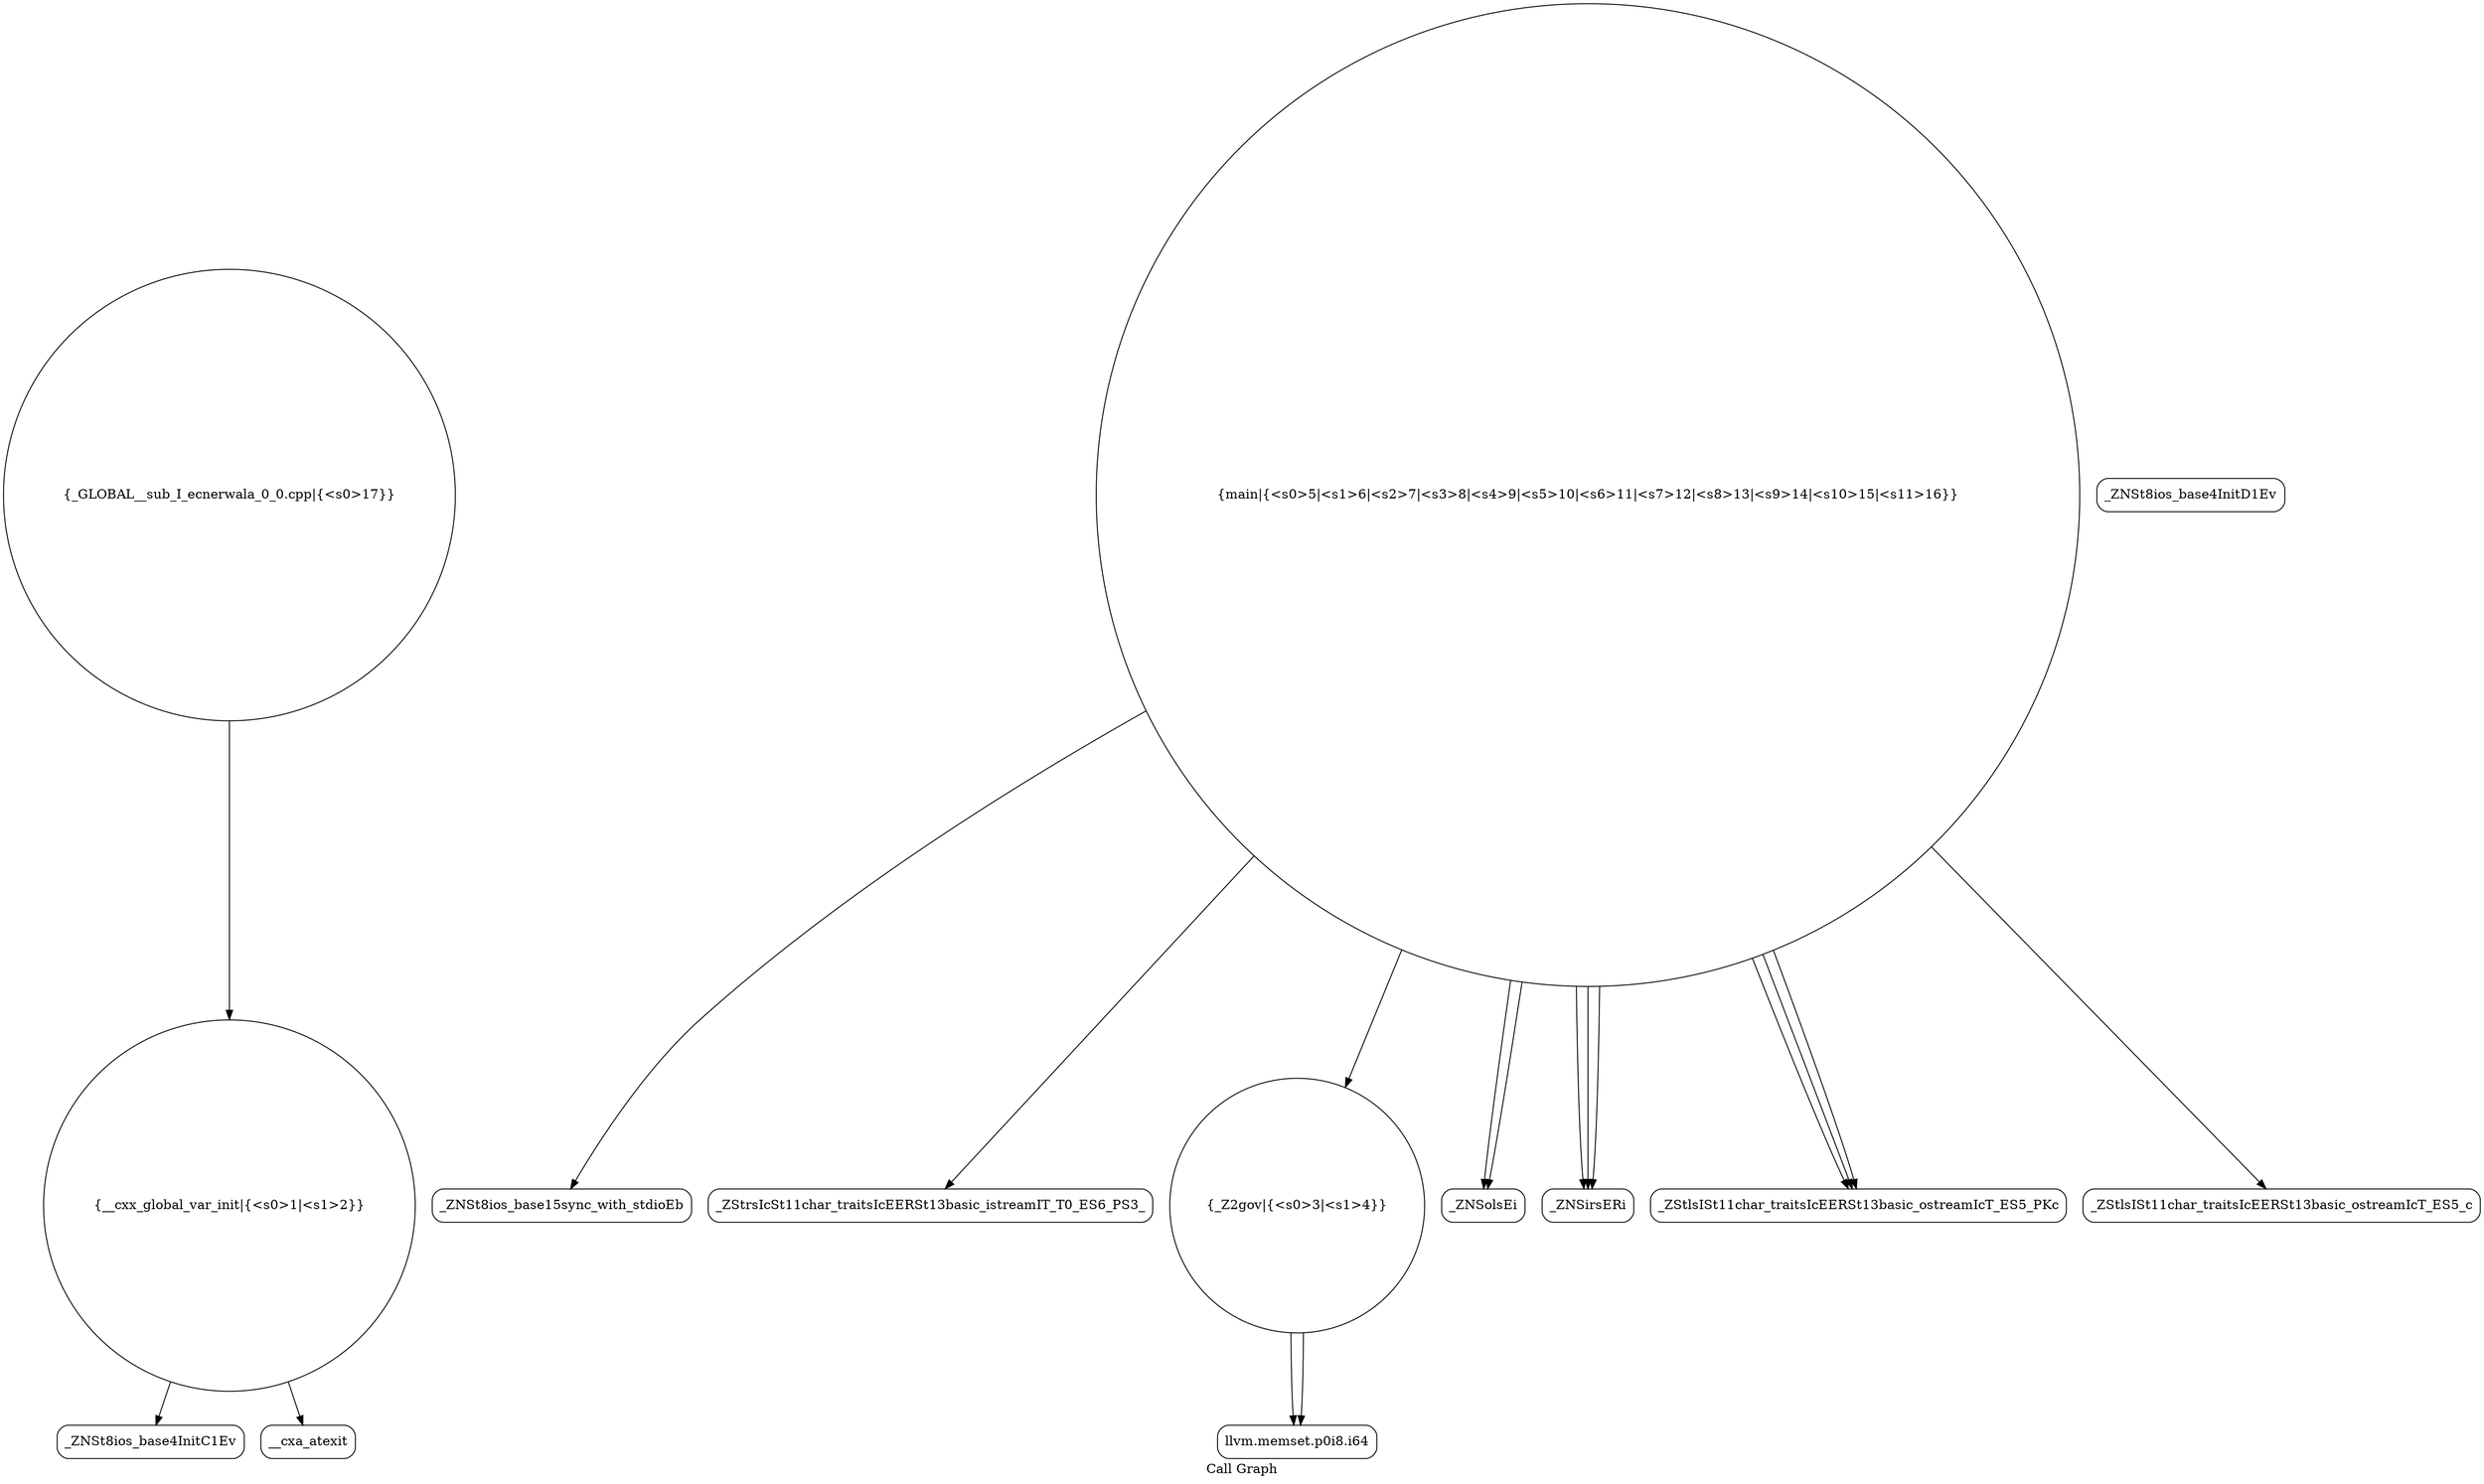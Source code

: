 digraph "Call Graph" {
	label="Call Graph";

	Node0x556d4aa69210 [shape=record,shape=circle,label="{__cxx_global_var_init|{<s0>1|<s1>2}}"];
	Node0x556d4aa69210:s0 -> Node0x556d4aa696a0[color=black];
	Node0x556d4aa69210:s1 -> Node0x556d4aa697a0[color=black];
	Node0x556d4aa699a0 [shape=record,shape=Mrecord,label="{_ZNSt8ios_base15sync_with_stdioEb}"];
	Node0x556d4aa69720 [shape=record,shape=Mrecord,label="{_ZNSt8ios_base4InitD1Ev}"];
	Node0x556d4aa69aa0 [shape=record,shape=Mrecord,label="{_ZStrsIcSt11char_traitsIcEERSt13basic_istreamIT_T0_ES6_PS3_}"];
	Node0x556d4aa69820 [shape=record,shape=circle,label="{_Z2gov|{<s0>3|<s1>4}}"];
	Node0x556d4aa69820:s0 -> Node0x556d4aa698a0[color=black];
	Node0x556d4aa69820:s1 -> Node0x556d4aa698a0[color=black];
	Node0x556d4aa69ba0 [shape=record,shape=Mrecord,label="{_ZNSolsEi}"];
	Node0x556d4aa69920 [shape=record,shape=circle,label="{main|{<s0>5|<s1>6|<s2>7|<s3>8|<s4>9|<s5>10|<s6>11|<s7>12|<s8>13|<s9>14|<s10>15|<s11>16}}"];
	Node0x556d4aa69920:s0 -> Node0x556d4aa699a0[color=black];
	Node0x556d4aa69920:s1 -> Node0x556d4aa69a20[color=black];
	Node0x556d4aa69920:s2 -> Node0x556d4aa69a20[color=black];
	Node0x556d4aa69920:s3 -> Node0x556d4aa69a20[color=black];
	Node0x556d4aa69920:s4 -> Node0x556d4aa69aa0[color=black];
	Node0x556d4aa69920:s5 -> Node0x556d4aa69820[color=black];
	Node0x556d4aa69920:s6 -> Node0x556d4aa69b20[color=black];
	Node0x556d4aa69920:s7 -> Node0x556d4aa69ba0[color=black];
	Node0x556d4aa69920:s8 -> Node0x556d4aa69b20[color=black];
	Node0x556d4aa69920:s9 -> Node0x556d4aa69b20[color=black];
	Node0x556d4aa69920:s10 -> Node0x556d4aa69ba0[color=black];
	Node0x556d4aa69920:s11 -> Node0x556d4aa69c20[color=black];
	Node0x556d4aa69ca0 [shape=record,shape=circle,label="{_GLOBAL__sub_I_ecnerwala_0_0.cpp|{<s0>17}}"];
	Node0x556d4aa69ca0:s0 -> Node0x556d4aa69210[color=black];
	Node0x556d4aa696a0 [shape=record,shape=Mrecord,label="{_ZNSt8ios_base4InitC1Ev}"];
	Node0x556d4aa69a20 [shape=record,shape=Mrecord,label="{_ZNSirsERi}"];
	Node0x556d4aa697a0 [shape=record,shape=Mrecord,label="{__cxa_atexit}"];
	Node0x556d4aa69b20 [shape=record,shape=Mrecord,label="{_ZStlsISt11char_traitsIcEERSt13basic_ostreamIcT_ES5_PKc}"];
	Node0x556d4aa698a0 [shape=record,shape=Mrecord,label="{llvm.memset.p0i8.i64}"];
	Node0x556d4aa69c20 [shape=record,shape=Mrecord,label="{_ZStlsISt11char_traitsIcEERSt13basic_ostreamIcT_ES5_c}"];
}
